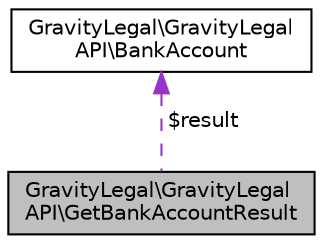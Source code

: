 digraph "GravityLegal\GravityLegalAPI\GetBankAccountResult"
{
 // LATEX_PDF_SIZE
  edge [fontname="Helvetica",fontsize="10",labelfontname="Helvetica",labelfontsize="10"];
  node [fontname="Helvetica",fontsize="10",shape=record];
  Node1 [label="GravityLegal\\GravityLegal\lAPI\\GetBankAccountResult",height=0.2,width=0.4,color="black", fillcolor="grey75", style="filled", fontcolor="black",tooltip=" "];
  Node2 -> Node1 [dir="back",color="darkorchid3",fontsize="10",style="dashed",label=" $result" ,fontname="Helvetica"];
  Node2 [label="GravityLegal\\GravityLegal\lAPI\\BankAccount",height=0.2,width=0.4,color="black", fillcolor="white", style="filled",URL="$classGravityLegal_1_1GravityLegalAPI_1_1BankAccount.html",tooltip=" "];
}
